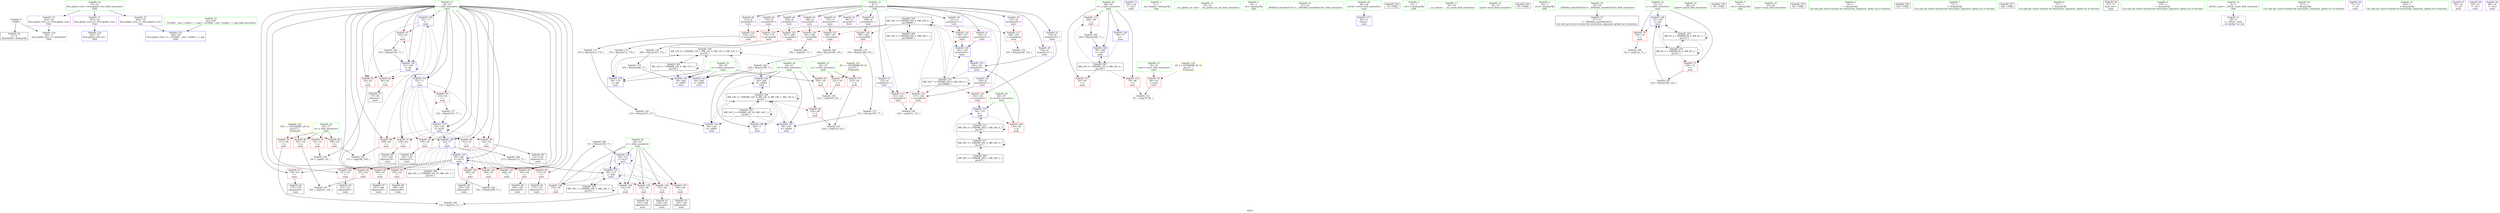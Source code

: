 digraph "SVFG" {
	label="SVFG";

	Node0x5571b60c6a00 [shape=record,color=grey,label="{NodeID: 0\nNullPtr}"];
	Node0x5571b60c6a00 -> Node0x5571b60e6a30[style=solid];
	Node0x5571b60c6a00 -> Node0x5571b60ed120[style=solid];
	Node0x5571b60f0530 [shape=record,color=grey,label="{NodeID: 180\n151 = Binary(150, 77, )\n}"];
	Node0x5571b60f0530 -> Node0x5571b60ed970[style=solid];
	Node0x5571b60e7660 [shape=record,color=red,label="{NodeID: 97\n178\<--62\n\<--i\nmain\n}"];
	Node0x5571b60e7660 -> Node0x5571b60e73f0[style=solid];
	Node0x5571b60cb140 [shape=record,color=green,label="{NodeID: 14\n18\<--22\nllvm.global_ctors\<--llvm.global_ctors_field_insensitive\nGlob }"];
	Node0x5571b60cb140 -> Node0x5571b60e9450[style=solid];
	Node0x5571b60cb140 -> Node0x5571b60e9520[style=solid];
	Node0x5571b60cb140 -> Node0x5571b60e95f0[style=solid];
	Node0x5571b60eac60 [shape=record,color=grey,label="{NodeID: 194\n222 = cmp(220, 221, )\n}"];
	Node0x5571b60e81c0 [shape=record,color=red,label="{NodeID: 111\n83\<--68\n\<--x\nmain\n}"];
	Node0x5571b60c64f0 [shape=record,color=green,label="{NodeID: 28\n64\<--65\nj\<--j_field_insensitive\nmain\n}"];
	Node0x5571b60c64f0 -> Node0x5571b60e7c10[style=solid];
	Node0x5571b60c64f0 -> Node0x5571b60e7ce0[style=solid];
	Node0x5571b60c64f0 -> Node0x5571b60e7db0[style=solid];
	Node0x5571b60c64f0 -> Node0x5571b60e7e80[style=solid];
	Node0x5571b60c64f0 -> Node0x5571b60e7f50[style=solid];
	Node0x5571b60c64f0 -> Node0x5571b60ed630[style=solid];
	Node0x5571b60c64f0 -> Node0x5571b60ed970[style=solid];
	Node0x5571b60fc9a0 [shape=record,color=black,label="{NodeID: 208\nMR_24V_2 = PHI(MR_24V_3, MR_24V_1, )\npts\{90000 \}\n}"];
	Node0x5571b60fc9a0 -> Node0x5571b60ffba0[style=dashed];
	Node0x5571b60ed050 [shape=record,color=blue,label="{NodeID: 125\n264\<--20\nllvm.global_ctors_1\<--_GLOBAL__sub_I_LinShu_1_1.cpp\nGlob }"];
	Node0x5571b60e70b0 [shape=record,color=black,label="{NodeID: 42\n140\<--139\nidxprom22\<--\nmain\n}"];
	Node0x5571b60edbe0 [shape=record,color=blue,label="{NodeID: 139\n58\<--176\na\<--div\nmain\n}"];
	Node0x5571b60edbe0 -> Node0x5571b60f9ca0[style=dashed];
	Node0x5571b60e8820 [shape=record,color=purple,label="{NodeID: 56\n137\<--8\narrayidx21\<--t\nmain\n}"];
	Node0x5571b60e8820 -> Node0x5571b60ec900[style=solid];
	Node0x5571b60e9380 [shape=record,color=purple,label="{NodeID: 70\n245\<--16\n\<--.str.3\nmain\n}"];
	Node0x5571b60e9ee0 [shape=record,color=red,label="{NodeID: 84\n224\<--60\n\<--b\nmain\n}"];
	Node0x5571b60e9ee0 -> Node0x5571b60f15b0[style=solid];
	Node0x5571b60c6dc0 [shape=record,color=green,label="{NodeID: 1\n7\<--1\n__dso_handle\<--dummyObj\nGlob }"];
	Node0x5571b60f06b0 [shape=record,color=grey,label="{NodeID: 181\n216 = Binary(215, 217, )\n}"];
	Node0x5571b60f06b0 -> Node0x5571b60ee0c0[style=solid];
	Node0x5571b60e7730 [shape=record,color=red,label="{NodeID: 98\n186\<--62\n\<--i\nmain\n}"];
	Node0x5571b60e7730 -> Node0x5571b60e74c0[style=solid];
	Node0x5571b60cb210 [shape=record,color=green,label="{NodeID: 15\n23\<--24\n__cxx_global_var_init\<--__cxx_global_var_init_field_insensitive\n}"];
	Node0x5571b60eade0 [shape=record,color=grey,label="{NodeID: 195\n110 = cmp(108, 109, )\n}"];
	Node0x5571b60e8290 [shape=record,color=red,label="{NodeID: 112\n248\<--68\n\<--x\nmain\n}"];
	Node0x5571b60e8290 -> Node0x5571b60f0830[style=solid];
	Node0x5571b60c65c0 [shape=record,color=green,label="{NodeID: 29\n66\<--67\nk\<--k_field_insensitive\nmain\n}"];
	Node0x5571b60c65c0 -> Node0x5571b60e8020[style=solid];
	Node0x5571b60c65c0 -> Node0x5571b60ed700[style=solid];
	Node0x5571b60ed120 [shape=record,color=blue, style = dotted,label="{NodeID: 126\n265\<--3\nllvm.global_ctors_2\<--dummyVal\nGlob }"];
	Node0x5571b60e7180 [shape=record,color=black,label="{NodeID: 43\n145\<--144\nidxprom24\<--\nmain\n}"];
	Node0x5571b60edcb0 [shape=record,color=blue,label="{NodeID: 140\n60\<--71\nb\<--\nmain\n}"];
	Node0x5571b60edcb0 -> Node0x5571b60fa1a0[style=dashed];
	Node0x5571b60e88f0 [shape=record,color=purple,label="{NodeID: 57\n141\<--8\narrayidx23\<--t\nmain\n}"];
	Node0x5571b60e88f0 -> Node0x5571b60ed7d0[style=solid];
	Node0x5571b60e9450 [shape=record,color=purple,label="{NodeID: 71\n263\<--18\nllvm.global_ctors_0\<--llvm.global_ctors\nGlob }"];
	Node0x5571b60e9450 -> Node0x5571b60ecf80[style=solid];
	Node0x5571b60e9fb0 [shape=record,color=red,label="{NodeID: 85\n92\<--62\n\<--i\nmain\n}"];
	Node0x5571b60e9fb0 -> Node0x5571b60eaae0[style=solid];
	Node0x5571b60c6090 [shape=record,color=green,label="{NodeID: 2\n10\<--1\n.str\<--dummyObj\nGlob }"];
	Node0x5571b60f0830 [shape=record,color=grey,label="{NodeID: 182\n249 = Binary(248, 77, )\n}"];
	Node0x5571b60f0830 -> Node0x5571b60ee330[style=solid];
	Node0x5571b60e7800 [shape=record,color=red,label="{NodeID: 99\n195\<--62\n\<--i\nmain\n}"];
	Node0x5571b60e7800 -> Node0x5571b60cbb30[style=solid];
	Node0x5571b60cb2e0 [shape=record,color=green,label="{NodeID: 16\n27\<--28\n_ZNSt8ios_base4InitC1Ev\<--_ZNSt8ios_base4InitC1Ev_field_insensitive\n}"];
	Node0x5571b60eaf60 [shape=record,color=grey,label="{NodeID: 196\n118 = cmp(116, 117, )\n}"];
	Node0x5571b60e8360 [shape=record,color=red,label="{NodeID: 113\n123\<--122\n\<--arrayidx14\nmain\n}"];
	Node0x5571b60e8360 -> Node0x5571b60f1430[style=solid];
	Node0x5571b60c6690 [shape=record,color=green,label="{NodeID: 30\n68\<--69\nx\<--x_field_insensitive\nmain\n}"];
	Node0x5571b60c6690 -> Node0x5571b60e80f0[style=solid];
	Node0x5571b60c6690 -> Node0x5571b60e81c0[style=solid];
	Node0x5571b60c6690 -> Node0x5571b60e8290[style=solid];
	Node0x5571b60c6690 -> Node0x5571b60ed2f0[style=solid];
	Node0x5571b60c6690 -> Node0x5571b60ee330[style=solid];
	Node0x5571b60ed220 [shape=record,color=blue,label="{NodeID: 127\n48\<--71\nretval\<--\nmain\n}"];
	Node0x5571b60e7250 [shape=record,color=black,label="{NodeID: 44\n166\<--165\nidxprom35\<--\nmain\n}"];
	Node0x5571b60edd80 [shape=record,color=blue,label="{NodeID: 141\n60\<--191\nb\<--add46\nmain\n}"];
	Node0x5571b60edd80 -> Node0x5571b60fa1a0[style=dashed];
	Node0x5571b60e89c0 [shape=record,color=purple,label="{NodeID: 58\n146\<--8\narrayidx25\<--t\nmain\n}"];
	Node0x5571b60e89c0 -> Node0x5571b60ed8a0[style=solid];
	Node0x5571b60e9520 [shape=record,color=purple,label="{NodeID: 72\n264\<--18\nllvm.global_ctors_1\<--llvm.global_ctors\nGlob }"];
	Node0x5571b60e9520 -> Node0x5571b60ed050[style=solid];
	Node0x5571b6110180 [shape=record,color=black,label="{NodeID: 252\n73 = PHI()\n}"];
	Node0x5571b60ea080 [shape=record,color=red,label="{NodeID: 86\n96\<--62\n\<--i\nmain\n}"];
	Node0x5571b60ea080 -> Node0x5571b60e6ca0[style=solid];
	Node0x5571b60c6a90 [shape=record,color=green,label="{NodeID: 3\n12\<--1\n.str.1\<--dummyObj\nGlob }"];
	Node0x5571b60f09b0 [shape=record,color=grey,label="{NodeID: 183\n241 = Binary(240, 77, )\n}"];
	Node0x5571b60f09b0 -> Node0x5571b60ee260[style=solid];
	Node0x5571b60e78d0 [shape=record,color=red,label="{NodeID: 100\n204\<--62\n\<--i\nmain\n}"];
	Node0x5571b60e78d0 -> Node0x5571b60cbc00[style=solid];
	Node0x5571b60cb3f0 [shape=record,color=green,label="{NodeID: 17\n33\<--34\n__cxa_atexit\<--__cxa_atexit_field_insensitive\n}"];
	Node0x5571b60eb0e0 [shape=record,color=grey,label="{NodeID: 197\n163 = cmp(161, 162, )\n}"];
	Node0x5571b60e8430 [shape=record,color=red,label="{NodeID: 114\n127\<--126\n\<--arrayidx16\nmain\n}"];
	Node0x5571b60e8430 -> Node0x5571b60f1430[style=solid];
	Node0x5571b60c6760 [shape=record,color=green,label="{NodeID: 31\n74\<--75\nscanf\<--scanf_field_insensitive\n}"];
	Node0x5571b60ed2f0 [shape=record,color=blue,label="{NodeID: 128\n68\<--77\nx\<--\nmain\n}"];
	Node0x5571b60ed2f0 -> Node0x5571b60fc4a0[style=dashed];
	Node0x5571b60e7320 [shape=record,color=black,label="{NodeID: 45\n173\<--172\nidxprom37\<--\nmain\n}"];
	Node0x5571b60ede50 [shape=record,color=blue,label="{NodeID: 142\n60\<--200\nb\<--add52\nmain\n}"];
	Node0x5571b60ede50 -> Node0x5571b60fa1a0[style=dashed];
	Node0x5571b60e8a90 [shape=record,color=purple,label="{NodeID: 59\n167\<--8\narrayidx36\<--t\nmain\n}"];
	Node0x5571b60e8a90 -> Node0x5571b60ec9d0[style=solid];
	Node0x5571b60e95f0 [shape=record,color=purple,label="{NodeID: 73\n265\<--18\nllvm.global_ctors_2\<--llvm.global_ctors\nGlob }"];
	Node0x5571b60e95f0 -> Node0x5571b60ed120[style=solid];
	Node0x5571b6110280 [shape=record,color=black,label="{NodeID: 253\n89 = PHI()\n}"];
	Node0x5571b60ea150 [shape=record,color=red,label="{NodeID: 87\n102\<--62\n\<--i\nmain\n}"];
	Node0x5571b60ea150 -> Node0x5571b60f0cb0[style=solid];
	Node0x5571b60c6b20 [shape=record,color=green,label="{NodeID: 4\n14\<--1\n.str.2\<--dummyObj\nGlob }"];
	Node0x5571b60f0b30 [shape=record,color=grey,label="{NodeID: 184\n200 = Binary(199, 77, )\n}"];
	Node0x5571b60f0b30 -> Node0x5571b60ede50[style=solid];
	Node0x5571b60f0b30 -> Node0x5571b60edf20[style=solid];
	Node0x5571b60e79a0 [shape=record,color=red,label="{NodeID: 101\n211\<--62\n\<--i\nmain\n}"];
	Node0x5571b60e79a0 -> Node0x5571b60cbcd0[style=solid];
	Node0x5571b60cb4c0 [shape=record,color=green,label="{NodeID: 18\n32\<--38\n_ZNSt8ios_base4InitD1Ev\<--_ZNSt8ios_base4InitD1Ev_field_insensitive\n}"];
	Node0x5571b60cb4c0 -> Node0x5571b60e6b00[style=solid];
	Node0x5571b60eb260 [shape=record,color=grey,label="{NodeID: 198\n233 = cmp(232, 71, )\n}"];
	Node0x5571b60e8500 [shape=record,color=red,label="{NodeID: 115\n133\<--132\n\<--arrayidx19\nmain\n}"];
	Node0x5571b60e8500 -> Node0x5571b60ed700[style=solid];
	Node0x5571b60c6830 [shape=record,color=green,label="{NodeID: 32\n86\<--87\nprintf\<--printf_field_insensitive\n}"];
	Node0x5571b60ed3c0 [shape=record,color=blue,label="{NodeID: 129\n62\<--71\ni\<--\nmain\n}"];
	Node0x5571b60ed3c0 -> Node0x5571b60e9fb0[style=dashed];
	Node0x5571b60ed3c0 -> Node0x5571b60ea080[style=dashed];
	Node0x5571b60ed3c0 -> Node0x5571b60ea150[style=dashed];
	Node0x5571b60ed3c0 -> Node0x5571b60ed490[style=dashed];
	Node0x5571b60ed3c0 -> Node0x5571b60ed560[style=dashed];
	Node0x5571b60e73f0 [shape=record,color=black,label="{NodeID: 46\n179\<--178\nidxprom39\<--\nmain\n}"];
	Node0x5571b60edf20 [shape=record,color=blue,label="{NodeID: 143\n58\<--200\na\<--add52\nmain\n}"];
	Node0x5571b60edf20 -> Node0x5571b60f9ca0[style=dashed];
	Node0x5571b60e8b60 [shape=record,color=purple,label="{NodeID: 60\n174\<--8\narrayidx38\<--t\nmain\n}"];
	Node0x5571b60e8b60 -> Node0x5571b60ecaa0[style=solid];
	Node0x5571b60e96c0 [shape=record,color=red,label="{NodeID: 74\n80\<--50\n\<--cases\nmain\n}"];
	Node0x5571b60e96c0 -> Node0x5571b60ea960[style=solid];
	Node0x5571b6110380 [shape=record,color=black,label="{NodeID: 254\n30 = PHI()\n}"];
	Node0x5571b60ea220 [shape=record,color=red,label="{NodeID: 88\n108\<--62\n\<--i\nmain\n}"];
	Node0x5571b60ea220 -> Node0x5571b60eade0[style=solid];
	Node0x5571b60c6bb0 [shape=record,color=green,label="{NodeID: 5\n16\<--1\n.str.3\<--dummyObj\nGlob }"];
	Node0x5571b60f0cb0 [shape=record,color=grey,label="{NodeID: 185\n103 = Binary(102, 77, )\n}"];
	Node0x5571b60f0cb0 -> Node0x5571b60ed490[style=solid];
	Node0x5571b60e7a70 [shape=record,color=red,label="{NodeID: 102\n240\<--62\n\<--i\nmain\n}"];
	Node0x5571b60e7a70 -> Node0x5571b60f09b0[style=solid];
	Node0x5571b60cb590 [shape=record,color=green,label="{NodeID: 19\n45\<--46\nmain\<--main_field_insensitive\n}"];
	Node0x5571b60f9ca0 [shape=record,color=black,label="{NodeID: 199\nMR_12V_4 = PHI(MR_12V_7, MR_12V_6, MR_12V_3, MR_12V_5, )\npts\{59 \}\n}"];
	Node0x5571b60f9ca0 -> Node0x5571b60e9e10[style=dashed];
	Node0x5571b60f9ca0 -> Node0x5571b60edbe0[style=dashed];
	Node0x5571b60f9ca0 -> Node0x5571b60edf20[style=dashed];
	Node0x5571b60f9ca0 -> Node0x5571b60edff0[style=dashed];
	Node0x5571b60f9ca0 -> Node0x5571b60f9ca0[style=dashed];
	Node0x5571b60f9ca0 -> Node0x5571b60faba0[style=dashed];
	Node0x5571b60ec900 [shape=record,color=red,label="{NodeID: 116\n138\<--137\n\<--arrayidx21\nmain\n}"];
	Node0x5571b60ec900 -> Node0x5571b60ed7d0[style=solid];
	Node0x5571b60c6900 [shape=record,color=green,label="{NodeID: 33\n20\<--259\n_GLOBAL__sub_I_LinShu_1_1.cpp\<--_GLOBAL__sub_I_LinShu_1_1.cpp_field_insensitive\n}"];
	Node0x5571b60c6900 -> Node0x5571b60ed050[style=solid];
	Node0x5571b60fe2a0 [shape=record,color=black,label="{NodeID: 213\nMR_20V_6 = PHI(MR_20V_5, MR_20V_4, )\npts\{67 \}\n}"];
	Node0x5571b60fe2a0 -> Node0x5571b60ed700[style=dashed];
	Node0x5571b60fe2a0 -> Node0x5571b60fe2a0[style=dashed];
	Node0x5571b60fe2a0 -> Node0x5571b60ff6a0[style=dashed];
	Node0x5571b60ed490 [shape=record,color=blue,label="{NodeID: 130\n62\<--103\ni\<--inc\nmain\n}"];
	Node0x5571b60ed490 -> Node0x5571b60e9fb0[style=dashed];
	Node0x5571b60ed490 -> Node0x5571b60ea080[style=dashed];
	Node0x5571b60ed490 -> Node0x5571b60ea150[style=dashed];
	Node0x5571b60ed490 -> Node0x5571b60ed490[style=dashed];
	Node0x5571b60ed490 -> Node0x5571b60ed560[style=dashed];
	Node0x5571b60e74c0 [shape=record,color=black,label="{NodeID: 47\n187\<--186\nidxprom43\<--\nmain\n}"];
	Node0x5571b60edff0 [shape=record,color=blue,label="{NodeID: 144\n58\<--209\na\<--add57\nmain\n}"];
	Node0x5571b60edff0 -> Node0x5571b60f9ca0[style=dashed];
	Node0x5571b60e8c30 [shape=record,color=purple,label="{NodeID: 61\n180\<--8\narrayidx40\<--t\nmain\n}"];
	Node0x5571b60e8c30 -> Node0x5571b60ecb70[style=solid];
	Node0x5571b60e9790 [shape=record,color=red,label="{NodeID: 75\n228\<--52\n\<--s\nmain\n}"];
	Node0x5571b60e9790 -> Node0x5571b60f0fb0[style=solid];
	Node0x5571b6110480 [shape=record,color=black,label="{NodeID: 255\n85 = PHI()\n}"];
	Node0x5571b60ef930 [shape=record,color=grey,label="{NodeID: 172\n176 = Binary(175, 170, )\n}"];
	Node0x5571b60ef930 -> Node0x5571b60edbe0[style=solid];
	Node0x5571b60ea2f0 [shape=record,color=red,label="{NodeID: 89\n112\<--62\n\<--i\nmain\n}"];
	Node0x5571b60ea2f0 -> Node0x5571b60f1130[style=solid];
	Node0x5571b60ca220 [shape=record,color=green,label="{NodeID: 6\n19\<--1\n\<--dummyObj\nCan only get source location for instruction, argument, global var or function.}"];
	Node0x5571b60f0e30 [shape=record,color=grey,label="{NodeID: 186\n199 = Binary(198, 170, )\n}"];
	Node0x5571b60f0e30 -> Node0x5571b60f0b30[style=solid];
	Node0x5571b60e7b40 [shape=record,color=red,label="{NodeID: 103\n244\<--62\n\<--i\nmain\n}"];
	Node0x5571b60cb660 [shape=record,color=green,label="{NodeID: 20\n48\<--49\nretval\<--retval_field_insensitive\nmain\n}"];
	Node0x5571b60cb660 -> Node0x5571b60ed220[style=solid];
	Node0x5571b60fa1a0 [shape=record,color=black,label="{NodeID: 200\nMR_14V_4 = PHI(MR_14V_9, MR_14V_8, MR_14V_3, MR_14V_6, )\npts\{61 \}\n}"];
	Node0x5571b60fa1a0 -> Node0x5571b60e9ee0[style=dashed];
	Node0x5571b60fa1a0 -> Node0x5571b60edcb0[style=dashed];
	Node0x5571b60fa1a0 -> Node0x5571b60edd80[style=dashed];
	Node0x5571b60fa1a0 -> Node0x5571b60ede50[style=dashed];
	Node0x5571b60fa1a0 -> Node0x5571b60ee0c0[style=dashed];
	Node0x5571b60fa1a0 -> Node0x5571b60fa1a0[style=dashed];
	Node0x5571b60fa1a0 -> Node0x5571b60fb0a0[style=dashed];
	Node0x5571b60ec9d0 [shape=record,color=red,label="{NodeID: 117\n168\<--167\n\<--arrayidx36\nmain\n}"];
	Node0x5571b60ec9d0 -> Node0x5571b60efc30[style=solid];
	Node0x5571b60e6a30 [shape=record,color=black,label="{NodeID: 34\n2\<--3\ndummyVal\<--dummyVal\n}"];
	Node0x5571b60fe7a0 [shape=record,color=black,label="{NodeID: 214\nMR_24V_7 = PHI(MR_24V_6, MR_24V_4, )\npts\{90000 \}\n}"];
	Node0x5571b60fe7a0 -> Node0x5571b60e8360[style=dashed];
	Node0x5571b60fe7a0 -> Node0x5571b60e8430[style=dashed];
	Node0x5571b60fe7a0 -> Node0x5571b60e8500[style=dashed];
	Node0x5571b60fe7a0 -> Node0x5571b60ec900[style=dashed];
	Node0x5571b60fe7a0 -> Node0x5571b60ed7d0[style=dashed];
	Node0x5571b60fe7a0 -> Node0x5571b60fe7a0[style=dashed];
	Node0x5571b60fe7a0 -> Node0x5571b60ffba0[style=dashed];
	Node0x5571b60ed560 [shape=record,color=blue,label="{NodeID: 131\n62\<--71\ni\<--\nmain\n}"];
	Node0x5571b60ed560 -> Node0x5571b60ea220[style=dashed];
	Node0x5571b60ed560 -> Node0x5571b60ea2f0[style=dashed];
	Node0x5571b60ed560 -> Node0x5571b60ea3c0[style=dashed];
	Node0x5571b60ed560 -> Node0x5571b60ea490[style=dashed];
	Node0x5571b60ed560 -> Node0x5571b60ea560[style=dashed];
	Node0x5571b60ed560 -> Node0x5571b60ea630[style=dashed];
	Node0x5571b60ed560 -> Node0x5571b60eda40[style=dashed];
	Node0x5571b60ed560 -> Node0x5571b60edb10[style=dashed];
	Node0x5571b60cbb30 [shape=record,color=black,label="{NodeID: 48\n196\<--195\nidxprom49\<--\nmain\n}"];
	Node0x5571b60ee0c0 [shape=record,color=blue,label="{NodeID: 145\n60\<--216\nb\<--add61\nmain\n}"];
	Node0x5571b60ee0c0 -> Node0x5571b60fa1a0[style=dashed];
	Node0x5571b60e8d00 [shape=record,color=purple,label="{NodeID: 62\n188\<--8\narrayidx44\<--t\nmain\n}"];
	Node0x5571b60e8d00 -> Node0x5571b60ecc40[style=solid];
	Node0x5571b60e9860 [shape=record,color=red,label="{NodeID: 76\n232\<--52\n\<--s\nmain\n}"];
	Node0x5571b60e9860 -> Node0x5571b60eb260[style=solid];
	Node0x5571b6110580 [shape=record,color=black,label="{NodeID: 256\n100 = PHI()\n}"];
	Node0x5571b60efab0 [shape=record,color=grey,label="{NodeID: 173\n215 = Binary(214, 170, )\n}"];
	Node0x5571b60efab0 -> Node0x5571b60f06b0[style=solid];
	Node0x5571b60ea3c0 [shape=record,color=red,label="{NodeID: 90\n120\<--62\n\<--i\nmain\n}"];
	Node0x5571b60ea3c0 -> Node0x5571b60e6d70[style=solid];
	Node0x5571b60ca2b0 [shape=record,color=green,label="{NodeID: 7\n71\<--1\n\<--dummyObj\nCan only get source location for instruction, argument, global var or function.}"];
	Node0x5571b60f0fb0 [shape=record,color=grey,label="{NodeID: 187\n229 = Binary(228, 230, )\n}"];
	Node0x5571b60f0fb0 -> Node0x5571b60ee190[style=solid];
	Node0x5571b60e7c10 [shape=record,color=red,label="{NodeID: 104\n116\<--64\n\<--j\nmain\n}"];
	Node0x5571b60e7c10 -> Node0x5571b60eaf60[style=solid];
	Node0x5571b60ca560 [shape=record,color=green,label="{NodeID: 21\n50\<--51\ncases\<--cases_field_insensitive\nmain\n}"];
	Node0x5571b60ca560 -> Node0x5571b60e96c0[style=solid];
	Node0x5571b60fa6a0 [shape=record,color=black,label="{NodeID: 201\nMR_6V_2 = PHI(MR_6V_6, MR_6V_1, )\npts\{53 \}\n}"];
	Node0x5571b60fa6a0 -> Node0x5571b60e9790[style=dashed];
	Node0x5571b60fa6a0 -> Node0x5571b60ee190[style=dashed];
	Node0x5571b60fa6a0 -> Node0x5571b60fa6a0[style=dashed];
	Node0x5571b60fa6a0 -> Node0x5571b61000a0[style=dashed];
	Node0x5571b60ecaa0 [shape=record,color=red,label="{NodeID: 118\n175\<--174\n\<--arrayidx38\nmain\n}"];
	Node0x5571b60ecaa0 -> Node0x5571b60ef930[style=solid];
	Node0x5571b60e6b00 [shape=record,color=black,label="{NodeID: 35\n31\<--32\n\<--_ZNSt8ios_base4InitD1Ev\nCan only get source location for instruction, argument, global var or function.}"];
	Node0x5571b60ed630 [shape=record,color=blue,label="{NodeID: 132\n64\<--113\nj\<--add\nmain\n}"];
	Node0x5571b60ed630 -> Node0x5571b60e7c10[style=dashed];
	Node0x5571b60ed630 -> Node0x5571b60e7ce0[style=dashed];
	Node0x5571b60ed630 -> Node0x5571b60e7db0[style=dashed];
	Node0x5571b60ed630 -> Node0x5571b60e7e80[style=dashed];
	Node0x5571b60ed630 -> Node0x5571b60e7f50[style=dashed];
	Node0x5571b60ed630 -> Node0x5571b60ed630[style=dashed];
	Node0x5571b60ed630 -> Node0x5571b60ed970[style=dashed];
	Node0x5571b60ed630 -> Node0x5571b60fbaa0[style=dashed];
	Node0x5571b60cbc00 [shape=record,color=black,label="{NodeID: 49\n205\<--204\nidxprom54\<--\nmain\n}"];
	Node0x5571b6103cc0 [shape=record,color=yellow,style=double,label="{NodeID: 229\n4V_1 = ENCHI(MR_4V_0)\npts\{51 \}\nFun[main]}"];
	Node0x5571b6103cc0 -> Node0x5571b60e96c0[style=dashed];
	Node0x5571b60ee190 [shape=record,color=blue,label="{NodeID: 146\n52\<--229\ns\<--dec\nmain\n}"];
	Node0x5571b60ee190 -> Node0x5571b60e9860[style=dashed];
	Node0x5571b60ee190 -> Node0x5571b60fa6a0[style=dashed];
	Node0x5571b60ee190 -> Node0x5571b61000a0[style=dashed];
	Node0x5571b60e8dd0 [shape=record,color=purple,label="{NodeID: 63\n197\<--8\narrayidx50\<--t\nmain\n}"];
	Node0x5571b60e8dd0 -> Node0x5571b60ecd10[style=solid];
	Node0x5571b60e9930 [shape=record,color=red,label="{NodeID: 77\n221\<--54\n\<--p\nmain\n}"];
	Node0x5571b60e9930 -> Node0x5571b60eac60[style=solid];
	Node0x5571b6110dd0 [shape=record,color=black,label="{NodeID: 257\n246 = PHI()\n}"];
	Node0x5571b60efc30 [shape=record,color=grey,label="{NodeID: 174\n169 = Binary(168, 170, )\n}"];
	Node0x5571b60ea490 [shape=record,color=red,label="{NodeID: 91\n130\<--62\n\<--i\nmain\n}"];
	Node0x5571b60ea490 -> Node0x5571b60e6f10[style=solid];
	Node0x5571b60ca340 [shape=record,color=green,label="{NodeID: 8\n77\<--1\n\<--dummyObj\nCan only get source location for instruction, argument, global var or function.}"];
	Node0x5571b60f1130 [shape=record,color=grey,label="{NodeID: 188\n113 = Binary(112, 77, )\n}"];
	Node0x5571b60f1130 -> Node0x5571b60ed630[style=solid];
	Node0x5571b60e7ce0 [shape=record,color=red,label="{NodeID: 105\n124\<--64\n\<--j\nmain\n}"];
	Node0x5571b60e7ce0 -> Node0x5571b60e6e40[style=solid];
	Node0x5571b60ca630 [shape=record,color=green,label="{NodeID: 22\n52\<--53\ns\<--s_field_insensitive\nmain\n}"];
	Node0x5571b60ca630 -> Node0x5571b60e9790[style=solid];
	Node0x5571b60ca630 -> Node0x5571b60e9860[style=solid];
	Node0x5571b60ca630 -> Node0x5571b60ee190[style=solid];
	Node0x5571b60faba0 [shape=record,color=black,label="{NodeID: 202\nMR_12V_2 = PHI(MR_12V_8, MR_12V_1, )\npts\{59 \}\n}"];
	Node0x5571b60faba0 -> Node0x5571b60edbe0[style=dashed];
	Node0x5571b60faba0 -> Node0x5571b60edf20[style=dashed];
	Node0x5571b60faba0 -> Node0x5571b60edff0[style=dashed];
	Node0x5571b60faba0 -> Node0x5571b60f9ca0[style=dashed];
	Node0x5571b60faba0 -> Node0x5571b60faba0[style=dashed];
	Node0x5571b60ecb70 [shape=record,color=red,label="{NodeID: 119\n181\<--180\n\<--arrayidx40\nmain\n}"];
	Node0x5571b60ecb70 -> Node0x5571b60f12b0[style=solid];
	Node0x5571b60e6bd0 [shape=record,color=black,label="{NodeID: 36\n47\<--71\nmain_ret\<--\nmain\n}"];
	Node0x5571b60ed700 [shape=record,color=blue,label="{NodeID: 133\n66\<--133\nk\<--\nmain\n}"];
	Node0x5571b60ed700 -> Node0x5571b60e8020[style=dashed];
	Node0x5571b60ed700 -> Node0x5571b60fe2a0[style=dashed];
	Node0x5571b60cbcd0 [shape=record,color=black,label="{NodeID: 50\n212\<--211\nidxprom58\<--\nmain\n}"];
	Node0x5571b60ee260 [shape=record,color=blue,label="{NodeID: 147\n62\<--241\ni\<--inc73\nmain\n}"];
	Node0x5571b60ee260 -> Node0x5571b60ea700[style=dashed];
	Node0x5571b60ee260 -> Node0x5571b60ea7d0[style=dashed];
	Node0x5571b60ee260 -> Node0x5571b60e7590[style=dashed];
	Node0x5571b60ee260 -> Node0x5571b60e7660[style=dashed];
	Node0x5571b60ee260 -> Node0x5571b60e7730[style=dashed];
	Node0x5571b60ee260 -> Node0x5571b60e7800[style=dashed];
	Node0x5571b60ee260 -> Node0x5571b60e78d0[style=dashed];
	Node0x5571b60ee260 -> Node0x5571b60e79a0[style=dashed];
	Node0x5571b60ee260 -> Node0x5571b60e7a70[style=dashed];
	Node0x5571b60ee260 -> Node0x5571b60e7b40[style=dashed];
	Node0x5571b60ee260 -> Node0x5571b60ee260[style=dashed];
	Node0x5571b60ee260 -> Node0x5571b60fb5a0[style=dashed];
	Node0x5571b60e8ea0 [shape=record,color=purple,label="{NodeID: 64\n206\<--8\narrayidx55\<--t\nmain\n}"];
	Node0x5571b60e8ea0 -> Node0x5571b60ecde0[style=solid];
	Node0x5571b60e9a00 [shape=record,color=red,label="{NodeID: 78\n225\<--54\n\<--p\nmain\n}"];
	Node0x5571b60e9a00 -> Node0x5571b60f15b0[style=solid];
	Node0x5571b60efdb0 [shape=record,color=grey,label="{NodeID: 175\n191 = Binary(190, 77, )\n}"];
	Node0x5571b60efdb0 -> Node0x5571b60edd80[style=solid];
	Node0x5571b60ea560 [shape=record,color=red,label="{NodeID: 92\n139\<--62\n\<--i\nmain\n}"];
	Node0x5571b60ea560 -> Node0x5571b60e70b0[style=solid];
	Node0x5571b60ca3d0 [shape=record,color=green,label="{NodeID: 9\n170\<--1\n\<--dummyObj\nCan only get source location for instruction, argument, global var or function.}"];
	Node0x5571b60f12b0 [shape=record,color=grey,label="{NodeID: 189\n182 = cmp(181, 71, )\n}"];
	Node0x5571b60e7db0 [shape=record,color=red,label="{NodeID: 106\n135\<--64\n\<--j\nmain\n}"];
	Node0x5571b60e7db0 -> Node0x5571b60e6fe0[style=solid];
	Node0x5571b60ca700 [shape=record,color=green,label="{NodeID: 23\n54\<--55\np\<--p_field_insensitive\nmain\n}"];
	Node0x5571b60ca700 -> Node0x5571b60e9930[style=solid];
	Node0x5571b60ca700 -> Node0x5571b60e9a00[style=solid];
	Node0x5571b60fb0a0 [shape=record,color=black,label="{NodeID: 203\nMR_14V_2 = PHI(MR_14V_10, MR_14V_1, )\npts\{61 \}\n}"];
	Node0x5571b60fb0a0 -> Node0x5571b60edcb0[style=dashed];
	Node0x5571b60fb0a0 -> Node0x5571b60edd80[style=dashed];
	Node0x5571b60fb0a0 -> Node0x5571b60ede50[style=dashed];
	Node0x5571b60fb0a0 -> Node0x5571b60ee0c0[style=dashed];
	Node0x5571b60fb0a0 -> Node0x5571b60fa1a0[style=dashed];
	Node0x5571b60fb0a0 -> Node0x5571b60fb0a0[style=dashed];
	Node0x5571b60ecc40 [shape=record,color=red,label="{NodeID: 120\n189\<--188\n\<--arrayidx44\nmain\n}"];
	Node0x5571b60ecc40 -> Node0x5571b60eff30[style=solid];
	Node0x5571b60e6ca0 [shape=record,color=black,label="{NodeID: 37\n97\<--96\nidxprom\<--\nmain\n}"];
	Node0x5571b60ff6a0 [shape=record,color=black,label="{NodeID: 217\nMR_20V_3 = PHI(MR_20V_4, MR_20V_2, )\npts\{67 \}\n}"];
	Node0x5571b60ff6a0 -> Node0x5571b60ed700[style=dashed];
	Node0x5571b60ff6a0 -> Node0x5571b60fbfa0[style=dashed];
	Node0x5571b60ff6a0 -> Node0x5571b60fe2a0[style=dashed];
	Node0x5571b60ff6a0 -> Node0x5571b60ff6a0[style=dashed];
	Node0x5571b60ed7d0 [shape=record,color=blue,label="{NodeID: 134\n141\<--138\narrayidx23\<--\nmain\n}"];
	Node0x5571b60ed7d0 -> Node0x5571b60ed8a0[style=dashed];
	Node0x5571b60cbda0 [shape=record,color=purple,label="{NodeID: 51\n29\<--4\n\<--_ZStL8__ioinit\n__cxx_global_var_init\n}"];
	Node0x5571b6103e80 [shape=record,color=yellow,style=double,label="{NodeID: 231\n8V_1 = ENCHI(MR_8V_0)\npts\{55 \}\nFun[main]}"];
	Node0x5571b6103e80 -> Node0x5571b60e9930[style=dashed];
	Node0x5571b6103e80 -> Node0x5571b60e9a00[style=dashed];
	Node0x5571b60ee330 [shape=record,color=blue,label="{NodeID: 148\n68\<--249\nx\<--inc77\nmain\n}"];
	Node0x5571b60ee330 -> Node0x5571b60fc4a0[style=dashed];
	Node0x5571b60e8f70 [shape=record,color=purple,label="{NodeID: 65\n213\<--8\narrayidx59\<--t\nmain\n}"];
	Node0x5571b60e8f70 -> Node0x5571b60eceb0[style=solid];
	Node0x5571b60e9ad0 [shape=record,color=red,label="{NodeID: 79\n93\<--56\n\<--n\nmain\n}"];
	Node0x5571b60e9ad0 -> Node0x5571b60eaae0[style=solid];
	Node0x5571b60eff30 [shape=record,color=grey,label="{NodeID: 176\n190 = Binary(189, 170, )\n}"];
	Node0x5571b60eff30 -> Node0x5571b60efdb0[style=solid];
	Node0x5571b60ea630 [shape=record,color=red,label="{NodeID: 93\n155\<--62\n\<--i\nmain\n}"];
	Node0x5571b60ea630 -> Node0x5571b60f00b0[style=solid];
	Node0x5571b60caa30 [shape=record,color=green,label="{NodeID: 10\n217\<--1\n\<--dummyObj\nCan only get source location for instruction, argument, global var or function.}"];
	Node0x5571b60f1430 [shape=record,color=grey,label="{NodeID: 190\n128 = cmp(123, 127, )\n}"];
	Node0x5571b60e7e80 [shape=record,color=red,label="{NodeID: 107\n144\<--64\n\<--j\nmain\n}"];
	Node0x5571b60e7e80 -> Node0x5571b60e7180[style=solid];
	Node0x5571b60ca7d0 [shape=record,color=green,label="{NodeID: 24\n56\<--57\nn\<--n_field_insensitive\nmain\n}"];
	Node0x5571b60ca7d0 -> Node0x5571b60e9ad0[style=solid];
	Node0x5571b60ca7d0 -> Node0x5571b60e9ba0[style=solid];
	Node0x5571b60ca7d0 -> Node0x5571b60e9c70[style=solid];
	Node0x5571b60ca7d0 -> Node0x5571b60e9d40[style=solid];
	Node0x5571b60fb5a0 [shape=record,color=black,label="{NodeID: 204\nMR_16V_2 = PHI(MR_16V_10, MR_16V_1, )\npts\{63 \}\n}"];
	Node0x5571b60fb5a0 -> Node0x5571b60ed3c0[style=dashed];
	Node0x5571b60ecd10 [shape=record,color=red,label="{NodeID: 121\n198\<--197\n\<--arrayidx50\nmain\n}"];
	Node0x5571b60ecd10 -> Node0x5571b60f0e30[style=solid];
	Node0x5571b60e6d70 [shape=record,color=black,label="{NodeID: 38\n121\<--120\nidxprom13\<--\nmain\n}"];
	Node0x5571b60ffba0 [shape=record,color=black,label="{NodeID: 218\nMR_24V_3 = PHI(MR_24V_4, MR_24V_2, )\npts\{90000 \}\n}"];
	Node0x5571b60ffba0 -> Node0x5571b60e8360[style=dashed];
	Node0x5571b60ffba0 -> Node0x5571b60e8430[style=dashed];
	Node0x5571b60ffba0 -> Node0x5571b60e8500[style=dashed];
	Node0x5571b60ffba0 -> Node0x5571b60ec900[style=dashed];
	Node0x5571b60ffba0 -> Node0x5571b60ec9d0[style=dashed];
	Node0x5571b60ffba0 -> Node0x5571b60ecaa0[style=dashed];
	Node0x5571b60ffba0 -> Node0x5571b60ecb70[style=dashed];
	Node0x5571b60ffba0 -> Node0x5571b60ecc40[style=dashed];
	Node0x5571b60ffba0 -> Node0x5571b60ecd10[style=dashed];
	Node0x5571b60ffba0 -> Node0x5571b60ecde0[style=dashed];
	Node0x5571b60ffba0 -> Node0x5571b60eceb0[style=dashed];
	Node0x5571b60ffba0 -> Node0x5571b60ed7d0[style=dashed];
	Node0x5571b60ffba0 -> Node0x5571b60fc9a0[style=dashed];
	Node0x5571b60ffba0 -> Node0x5571b60fe7a0[style=dashed];
	Node0x5571b60ffba0 -> Node0x5571b60ffba0[style=dashed];
	Node0x5571b60ed8a0 [shape=record,color=blue,label="{NodeID: 135\n146\<--143\narrayidx25\<--\nmain\n}"];
	Node0x5571b60ed8a0 -> Node0x5571b60fe7a0[style=dashed];
	Node0x5571b60cbe70 [shape=record,color=purple,label="{NodeID: 52\n98\<--8\narrayidx\<--t\nmain\n}"];
	Node0x5571b6103f60 [shape=record,color=yellow,style=double,label="{NodeID: 232\n10V_1 = ENCHI(MR_10V_0)\npts\{57 \}\nFun[main]}"];
	Node0x5571b6103f60 -> Node0x5571b60e9ad0[style=dashed];
	Node0x5571b6103f60 -> Node0x5571b60e9ba0[style=dashed];
	Node0x5571b6103f60 -> Node0x5571b60e9c70[style=dashed];
	Node0x5571b6103f60 -> Node0x5571b60e9d40[style=dashed];
	Node0x5571b60e9040 [shape=record,color=purple,label="{NodeID: 66\n72\<--10\n\<--.str\nmain\n}"];
	Node0x5571b60e9ba0 [shape=record,color=red,label="{NodeID: 80\n109\<--56\n\<--n\nmain\n}"];
	Node0x5571b60e9ba0 -> Node0x5571b60eade0[style=solid];
	Node0x5571b60f00b0 [shape=record,color=grey,label="{NodeID: 177\n156 = Binary(155, 77, )\n}"];
	Node0x5571b60f00b0 -> Node0x5571b60eda40[style=solid];
	Node0x5571b60ea700 [shape=record,color=red,label="{NodeID: 94\n161\<--62\n\<--i\nmain\n}"];
	Node0x5571b60ea700 -> Node0x5571b60eb0e0[style=solid];
	Node0x5571b60caac0 [shape=record,color=green,label="{NodeID: 11\n230\<--1\n\<--dummyObj\nCan only get source location for instruction, argument, global var or function.}"];
	Node0x5571b60f15b0 [shape=record,color=grey,label="{NodeID: 191\n226 = cmp(224, 225, )\n}"];
	Node0x5571b60e7f50 [shape=record,color=red,label="{NodeID: 108\n150\<--64\n\<--j\nmain\n}"];
	Node0x5571b60e7f50 -> Node0x5571b60f0530[style=solid];
	Node0x5571b60ca8a0 [shape=record,color=green,label="{NodeID: 25\n58\<--59\na\<--a_field_insensitive\nmain\n}"];
	Node0x5571b60ca8a0 -> Node0x5571b60e9e10[style=solid];
	Node0x5571b60ca8a0 -> Node0x5571b60edbe0[style=solid];
	Node0x5571b60ca8a0 -> Node0x5571b60edf20[style=solid];
	Node0x5571b60ca8a0 -> Node0x5571b60edff0[style=solid];
	Node0x5571b60fbaa0 [shape=record,color=black,label="{NodeID: 205\nMR_18V_2 = PHI(MR_18V_3, MR_18V_1, )\npts\{65 \}\n}"];
	Node0x5571b60fbaa0 -> Node0x5571b60ed630[style=dashed];
	Node0x5571b60fbaa0 -> Node0x5571b60fbaa0[style=dashed];
	Node0x5571b60ecde0 [shape=record,color=red,label="{NodeID: 122\n207\<--206\n\<--arrayidx55\nmain\n}"];
	Node0x5571b60ecde0 -> Node0x5571b60f0230[style=solid];
	Node0x5571b60e6e40 [shape=record,color=black,label="{NodeID: 39\n125\<--124\nidxprom15\<--\nmain\n}"];
	Node0x5571b61000a0 [shape=record,color=black,label="{NodeID: 219\nMR_6V_5 = PHI(MR_6V_4, MR_6V_3, )\npts\{53 \}\n}"];
	Node0x5571b61000a0 -> Node0x5571b60e9790[style=dashed];
	Node0x5571b61000a0 -> Node0x5571b60ee190[style=dashed];
	Node0x5571b61000a0 -> Node0x5571b60fa6a0[style=dashed];
	Node0x5571b61000a0 -> Node0x5571b61000a0[style=dashed];
	Node0x5571b60ed970 [shape=record,color=blue,label="{NodeID: 136\n64\<--151\nj\<--inc27\nmain\n}"];
	Node0x5571b60ed970 -> Node0x5571b60e7c10[style=dashed];
	Node0x5571b60ed970 -> Node0x5571b60e7ce0[style=dashed];
	Node0x5571b60ed970 -> Node0x5571b60e7db0[style=dashed];
	Node0x5571b60ed970 -> Node0x5571b60e7e80[style=dashed];
	Node0x5571b60ed970 -> Node0x5571b60e7f50[style=dashed];
	Node0x5571b60ed970 -> Node0x5571b60ed630[style=dashed];
	Node0x5571b60ed970 -> Node0x5571b60ed970[style=dashed];
	Node0x5571b60ed970 -> Node0x5571b60fbaa0[style=dashed];
	Node0x5571b60e85b0 [shape=record,color=purple,label="{NodeID: 53\n122\<--8\narrayidx14\<--t\nmain\n}"];
	Node0x5571b60e85b0 -> Node0x5571b60e8360[style=solid];
	Node0x5571b60e9110 [shape=record,color=purple,label="{NodeID: 67\n99\<--10\n\<--.str\nmain\n}"];
	Node0x5571b60e9c70 [shape=record,color=red,label="{NodeID: 81\n117\<--56\n\<--n\nmain\n}"];
	Node0x5571b60e9c70 -> Node0x5571b60eaf60[style=solid];
	Node0x5571b60f0230 [shape=record,color=grey,label="{NodeID: 178\n208 = Binary(207, 170, )\n}"];
	Node0x5571b60f0230 -> Node0x5571b60f03b0[style=solid];
	Node0x5571b60ea7d0 [shape=record,color=red,label="{NodeID: 95\n165\<--62\n\<--i\nmain\n}"];
	Node0x5571b60ea7d0 -> Node0x5571b60e7250[style=solid];
	Node0x5571b60cab90 [shape=record,color=green,label="{NodeID: 12\n4\<--6\n_ZStL8__ioinit\<--_ZStL8__ioinit_field_insensitive\nGlob }"];
	Node0x5571b60cab90 -> Node0x5571b60cbda0[style=solid];
	Node0x5571b60ea960 [shape=record,color=grey,label="{NodeID: 192\n81 = cmp(79, 80, )\n}"];
	Node0x5571b60e8020 [shape=record,color=red,label="{NodeID: 109\n143\<--66\n\<--k\nmain\n}"];
	Node0x5571b60e8020 -> Node0x5571b60ed8a0[style=solid];
	Node0x5571b60c6350 [shape=record,color=green,label="{NodeID: 26\n60\<--61\nb\<--b_field_insensitive\nmain\n}"];
	Node0x5571b60c6350 -> Node0x5571b60e9ee0[style=solid];
	Node0x5571b60c6350 -> Node0x5571b60edcb0[style=solid];
	Node0x5571b60c6350 -> Node0x5571b60edd80[style=solid];
	Node0x5571b60c6350 -> Node0x5571b60ede50[style=solid];
	Node0x5571b60c6350 -> Node0x5571b60ee0c0[style=solid];
	Node0x5571b60fbfa0 [shape=record,color=black,label="{NodeID: 206\nMR_20V_2 = PHI(MR_20V_3, MR_20V_1, )\npts\{67 \}\n}"];
	Node0x5571b60fbfa0 -> Node0x5571b60ff6a0[style=dashed];
	Node0x5571b60eceb0 [shape=record,color=red,label="{NodeID: 123\n214\<--213\n\<--arrayidx59\nmain\n}"];
	Node0x5571b60eceb0 -> Node0x5571b60efab0[style=solid];
	Node0x5571b60e6f10 [shape=record,color=black,label="{NodeID: 40\n131\<--130\nidxprom18\<--\nmain\n}"];
	Node0x5571b60eda40 [shape=record,color=blue,label="{NodeID: 137\n62\<--156\ni\<--inc30\nmain\n}"];
	Node0x5571b60eda40 -> Node0x5571b60ea220[style=dashed];
	Node0x5571b60eda40 -> Node0x5571b60ea2f0[style=dashed];
	Node0x5571b60eda40 -> Node0x5571b60ea3c0[style=dashed];
	Node0x5571b60eda40 -> Node0x5571b60ea490[style=dashed];
	Node0x5571b60eda40 -> Node0x5571b60ea560[style=dashed];
	Node0x5571b60eda40 -> Node0x5571b60ea630[style=dashed];
	Node0x5571b60eda40 -> Node0x5571b60eda40[style=dashed];
	Node0x5571b60eda40 -> Node0x5571b60edb10[style=dashed];
	Node0x5571b60e8680 [shape=record,color=purple,label="{NodeID: 54\n126\<--8\narrayidx16\<--t\nmain\n}"];
	Node0x5571b60e8680 -> Node0x5571b60e8430[style=solid];
	Node0x5571b60e91e0 [shape=record,color=purple,label="{NodeID: 68\n84\<--12\n\<--.str.1\nmain\n}"];
	Node0x5571b60e9d40 [shape=record,color=red,label="{NodeID: 82\n162\<--56\n\<--n\nmain\n}"];
	Node0x5571b60e9d40 -> Node0x5571b60eb0e0[style=solid];
	Node0x5571b60f03b0 [shape=record,color=grey,label="{NodeID: 179\n209 = Binary(208, 77, )\n}"];
	Node0x5571b60f03b0 -> Node0x5571b60edff0[style=solid];
	Node0x5571b60e7590 [shape=record,color=red,label="{NodeID: 96\n172\<--62\n\<--i\nmain\n}"];
	Node0x5571b60e7590 -> Node0x5571b60e7320[style=solid];
	Node0x5571b60cb0b0 [shape=record,color=green,label="{NodeID: 13\n8\<--9\nt\<--t_field_insensitive\nGlob }"];
	Node0x5571b60cb0b0 -> Node0x5571b60cbe70[style=solid];
	Node0x5571b60cb0b0 -> Node0x5571b60e85b0[style=solid];
	Node0x5571b60cb0b0 -> Node0x5571b60e8680[style=solid];
	Node0x5571b60cb0b0 -> Node0x5571b60e8750[style=solid];
	Node0x5571b60cb0b0 -> Node0x5571b60e8820[style=solid];
	Node0x5571b60cb0b0 -> Node0x5571b60e88f0[style=solid];
	Node0x5571b60cb0b0 -> Node0x5571b60e89c0[style=solid];
	Node0x5571b60cb0b0 -> Node0x5571b60e8a90[style=solid];
	Node0x5571b60cb0b0 -> Node0x5571b60e8b60[style=solid];
	Node0x5571b60cb0b0 -> Node0x5571b60e8c30[style=solid];
	Node0x5571b60cb0b0 -> Node0x5571b60e8d00[style=solid];
	Node0x5571b60cb0b0 -> Node0x5571b60e8dd0[style=solid];
	Node0x5571b60cb0b0 -> Node0x5571b60e8ea0[style=solid];
	Node0x5571b60cb0b0 -> Node0x5571b60e8f70[style=solid];
	Node0x5571b60eaae0 [shape=record,color=grey,label="{NodeID: 193\n94 = cmp(92, 93, )\n}"];
	Node0x5571b60e80f0 [shape=record,color=red,label="{NodeID: 110\n79\<--68\n\<--x\nmain\n}"];
	Node0x5571b60e80f0 -> Node0x5571b60ea960[style=solid];
	Node0x5571b60c6420 [shape=record,color=green,label="{NodeID: 27\n62\<--63\ni\<--i_field_insensitive\nmain\n}"];
	Node0x5571b60c6420 -> Node0x5571b60e9fb0[style=solid];
	Node0x5571b60c6420 -> Node0x5571b60ea080[style=solid];
	Node0x5571b60c6420 -> Node0x5571b60ea150[style=solid];
	Node0x5571b60c6420 -> Node0x5571b60ea220[style=solid];
	Node0x5571b60c6420 -> Node0x5571b60ea2f0[style=solid];
	Node0x5571b60c6420 -> Node0x5571b60ea3c0[style=solid];
	Node0x5571b60c6420 -> Node0x5571b60ea490[style=solid];
	Node0x5571b60c6420 -> Node0x5571b60ea560[style=solid];
	Node0x5571b60c6420 -> Node0x5571b60ea630[style=solid];
	Node0x5571b60c6420 -> Node0x5571b60ea700[style=solid];
	Node0x5571b60c6420 -> Node0x5571b60ea7d0[style=solid];
	Node0x5571b60c6420 -> Node0x5571b60e7590[style=solid];
	Node0x5571b60c6420 -> Node0x5571b60e7660[style=solid];
	Node0x5571b60c6420 -> Node0x5571b60e7730[style=solid];
	Node0x5571b60c6420 -> Node0x5571b60e7800[style=solid];
	Node0x5571b60c6420 -> Node0x5571b60e78d0[style=solid];
	Node0x5571b60c6420 -> Node0x5571b60e79a0[style=solid];
	Node0x5571b60c6420 -> Node0x5571b60e7a70[style=solid];
	Node0x5571b60c6420 -> Node0x5571b60e7b40[style=solid];
	Node0x5571b60c6420 -> Node0x5571b60ed3c0[style=solid];
	Node0x5571b60c6420 -> Node0x5571b60ed490[style=solid];
	Node0x5571b60c6420 -> Node0x5571b60ed560[style=solid];
	Node0x5571b60c6420 -> Node0x5571b60eda40[style=solid];
	Node0x5571b60c6420 -> Node0x5571b60edb10[style=solid];
	Node0x5571b60c6420 -> Node0x5571b60ee260[style=solid];
	Node0x5571b60fc4a0 [shape=record,color=black,label="{NodeID: 207\nMR_22V_3 = PHI(MR_22V_4, MR_22V_2, )\npts\{69 \}\n}"];
	Node0x5571b60fc4a0 -> Node0x5571b60e80f0[style=dashed];
	Node0x5571b60fc4a0 -> Node0x5571b60e81c0[style=dashed];
	Node0x5571b60fc4a0 -> Node0x5571b60e8290[style=dashed];
	Node0x5571b60fc4a0 -> Node0x5571b60ee330[style=dashed];
	Node0x5571b60ecf80 [shape=record,color=blue,label="{NodeID: 124\n263\<--19\nllvm.global_ctors_0\<--\nGlob }"];
	Node0x5571b60e6fe0 [shape=record,color=black,label="{NodeID: 41\n136\<--135\nidxprom20\<--\nmain\n}"];
	Node0x5571b60edb10 [shape=record,color=blue,label="{NodeID: 138\n62\<--71\ni\<--\nmain\n}"];
	Node0x5571b60edb10 -> Node0x5571b60ea700[style=dashed];
	Node0x5571b60edb10 -> Node0x5571b60ea7d0[style=dashed];
	Node0x5571b60edb10 -> Node0x5571b60e7590[style=dashed];
	Node0x5571b60edb10 -> Node0x5571b60e7660[style=dashed];
	Node0x5571b60edb10 -> Node0x5571b60e7730[style=dashed];
	Node0x5571b60edb10 -> Node0x5571b60e7800[style=dashed];
	Node0x5571b60edb10 -> Node0x5571b60e78d0[style=dashed];
	Node0x5571b60edb10 -> Node0x5571b60e79a0[style=dashed];
	Node0x5571b60edb10 -> Node0x5571b60e7a70[style=dashed];
	Node0x5571b60edb10 -> Node0x5571b60e7b40[style=dashed];
	Node0x5571b60edb10 -> Node0x5571b60ee260[style=dashed];
	Node0x5571b60edb10 -> Node0x5571b60fb5a0[style=dashed];
	Node0x5571b60e8750 [shape=record,color=purple,label="{NodeID: 55\n132\<--8\narrayidx19\<--t\nmain\n}"];
	Node0x5571b60e8750 -> Node0x5571b60e8500[style=solid];
	Node0x5571b60e92b0 [shape=record,color=purple,label="{NodeID: 69\n88\<--14\n\<--.str.2\nmain\n}"];
	Node0x5571b60e9e10 [shape=record,color=red,label="{NodeID: 83\n220\<--58\n\<--a\nmain\n}"];
	Node0x5571b60e9e10 -> Node0x5571b60eac60[style=solid];
}
